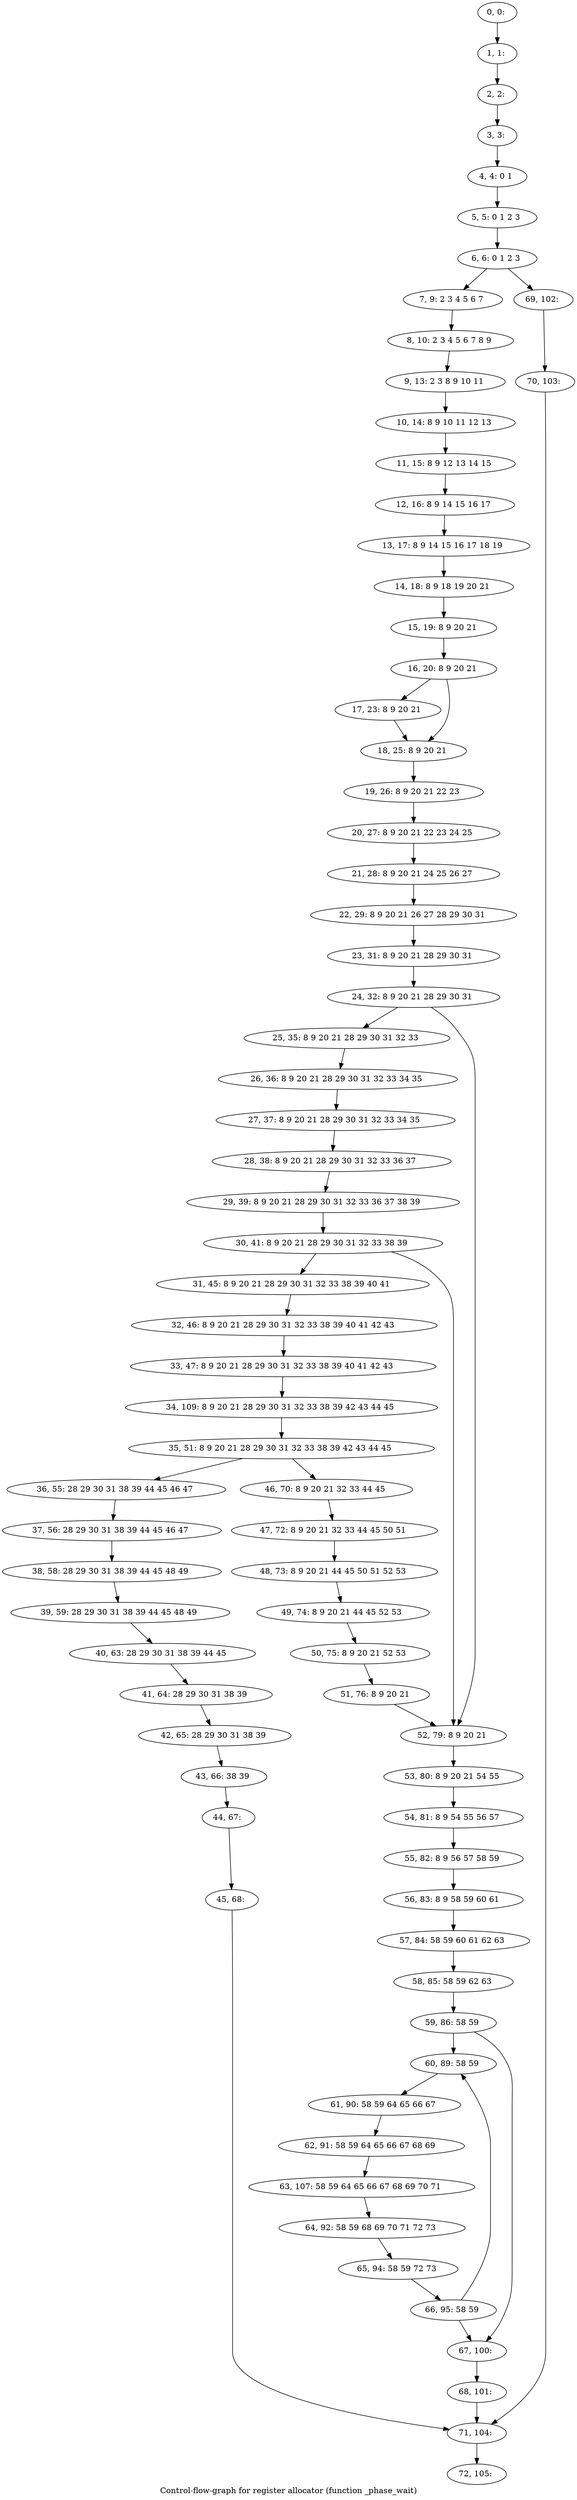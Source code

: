 digraph G {
graph [label="Control-flow-graph for register allocator (function _phase_wait)"]
0[label="0, 0: "];
1[label="1, 1: "];
2[label="2, 2: "];
3[label="3, 3: "];
4[label="4, 4: 0 1 "];
5[label="5, 5: 0 1 2 3 "];
6[label="6, 6: 0 1 2 3 "];
7[label="7, 9: 2 3 4 5 6 7 "];
8[label="8, 10: 2 3 4 5 6 7 8 9 "];
9[label="9, 13: 2 3 8 9 10 11 "];
10[label="10, 14: 8 9 10 11 12 13 "];
11[label="11, 15: 8 9 12 13 14 15 "];
12[label="12, 16: 8 9 14 15 16 17 "];
13[label="13, 17: 8 9 14 15 16 17 18 19 "];
14[label="14, 18: 8 9 18 19 20 21 "];
15[label="15, 19: 8 9 20 21 "];
16[label="16, 20: 8 9 20 21 "];
17[label="17, 23: 8 9 20 21 "];
18[label="18, 25: 8 9 20 21 "];
19[label="19, 26: 8 9 20 21 22 23 "];
20[label="20, 27: 8 9 20 21 22 23 24 25 "];
21[label="21, 28: 8 9 20 21 24 25 26 27 "];
22[label="22, 29: 8 9 20 21 26 27 28 29 30 31 "];
23[label="23, 31: 8 9 20 21 28 29 30 31 "];
24[label="24, 32: 8 9 20 21 28 29 30 31 "];
25[label="25, 35: 8 9 20 21 28 29 30 31 32 33 "];
26[label="26, 36: 8 9 20 21 28 29 30 31 32 33 34 35 "];
27[label="27, 37: 8 9 20 21 28 29 30 31 32 33 34 35 "];
28[label="28, 38: 8 9 20 21 28 29 30 31 32 33 36 37 "];
29[label="29, 39: 8 9 20 21 28 29 30 31 32 33 36 37 38 39 "];
30[label="30, 41: 8 9 20 21 28 29 30 31 32 33 38 39 "];
31[label="31, 45: 8 9 20 21 28 29 30 31 32 33 38 39 40 41 "];
32[label="32, 46: 8 9 20 21 28 29 30 31 32 33 38 39 40 41 42 43 "];
33[label="33, 47: 8 9 20 21 28 29 30 31 32 33 38 39 40 41 42 43 "];
34[label="34, 109: 8 9 20 21 28 29 30 31 32 33 38 39 42 43 44 45 "];
35[label="35, 51: 8 9 20 21 28 29 30 31 32 33 38 39 42 43 44 45 "];
36[label="36, 55: 28 29 30 31 38 39 44 45 46 47 "];
37[label="37, 56: 28 29 30 31 38 39 44 45 46 47 "];
38[label="38, 58: 28 29 30 31 38 39 44 45 48 49 "];
39[label="39, 59: 28 29 30 31 38 39 44 45 48 49 "];
40[label="40, 63: 28 29 30 31 38 39 44 45 "];
41[label="41, 64: 28 29 30 31 38 39 "];
42[label="42, 65: 28 29 30 31 38 39 "];
43[label="43, 66: 38 39 "];
44[label="44, 67: "];
45[label="45, 68: "];
46[label="46, 70: 8 9 20 21 32 33 44 45 "];
47[label="47, 72: 8 9 20 21 32 33 44 45 50 51 "];
48[label="48, 73: 8 9 20 21 44 45 50 51 52 53 "];
49[label="49, 74: 8 9 20 21 44 45 52 53 "];
50[label="50, 75: 8 9 20 21 52 53 "];
51[label="51, 76: 8 9 20 21 "];
52[label="52, 79: 8 9 20 21 "];
53[label="53, 80: 8 9 20 21 54 55 "];
54[label="54, 81: 8 9 54 55 56 57 "];
55[label="55, 82: 8 9 56 57 58 59 "];
56[label="56, 83: 8 9 58 59 60 61 "];
57[label="57, 84: 58 59 60 61 62 63 "];
58[label="58, 85: 58 59 62 63 "];
59[label="59, 86: 58 59 "];
60[label="60, 89: 58 59 "];
61[label="61, 90: 58 59 64 65 66 67 "];
62[label="62, 91: 58 59 64 65 66 67 68 69 "];
63[label="63, 107: 58 59 64 65 66 67 68 69 70 71 "];
64[label="64, 92: 58 59 68 69 70 71 72 73 "];
65[label="65, 94: 58 59 72 73 "];
66[label="66, 95: 58 59 "];
67[label="67, 100: "];
68[label="68, 101: "];
69[label="69, 102: "];
70[label="70, 103: "];
71[label="71, 104: "];
72[label="72, 105: "];
0->1 ;
1->2 ;
2->3 ;
3->4 ;
4->5 ;
5->6 ;
6->7 ;
6->69 ;
7->8 ;
8->9 ;
9->10 ;
10->11 ;
11->12 ;
12->13 ;
13->14 ;
14->15 ;
15->16 ;
16->17 ;
16->18 ;
17->18 ;
18->19 ;
19->20 ;
20->21 ;
21->22 ;
22->23 ;
23->24 ;
24->25 ;
24->52 ;
25->26 ;
26->27 ;
27->28 ;
28->29 ;
29->30 ;
30->31 ;
30->52 ;
31->32 ;
32->33 ;
33->34 ;
34->35 ;
35->36 ;
35->46 ;
36->37 ;
37->38 ;
38->39 ;
39->40 ;
40->41 ;
41->42 ;
42->43 ;
43->44 ;
44->45 ;
45->71 ;
46->47 ;
47->48 ;
48->49 ;
49->50 ;
50->51 ;
51->52 ;
52->53 ;
53->54 ;
54->55 ;
55->56 ;
56->57 ;
57->58 ;
58->59 ;
59->60 ;
59->67 ;
60->61 ;
61->62 ;
62->63 ;
63->64 ;
64->65 ;
65->66 ;
66->67 ;
66->60 ;
67->68 ;
68->71 ;
69->70 ;
70->71 ;
71->72 ;
}
